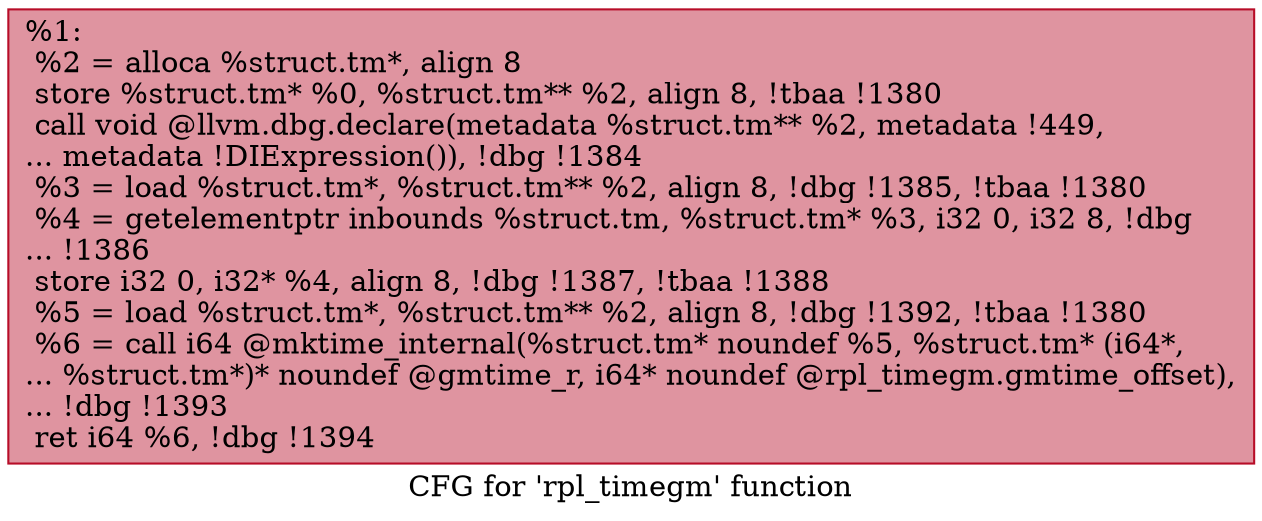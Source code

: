 digraph "CFG for 'rpl_timegm' function" {
	label="CFG for 'rpl_timegm' function";

	Node0x179c0b0 [shape=record,color="#b70d28ff", style=filled, fillcolor="#b70d2870",label="{%1:\l  %2 = alloca %struct.tm*, align 8\l  store %struct.tm* %0, %struct.tm** %2, align 8, !tbaa !1380\l  call void @llvm.dbg.declare(metadata %struct.tm** %2, metadata !449,\l... metadata !DIExpression()), !dbg !1384\l  %3 = load %struct.tm*, %struct.tm** %2, align 8, !dbg !1385, !tbaa !1380\l  %4 = getelementptr inbounds %struct.tm, %struct.tm* %3, i32 0, i32 8, !dbg\l... !1386\l  store i32 0, i32* %4, align 8, !dbg !1387, !tbaa !1388\l  %5 = load %struct.tm*, %struct.tm** %2, align 8, !dbg !1392, !tbaa !1380\l  %6 = call i64 @mktime_internal(%struct.tm* noundef %5, %struct.tm* (i64*,\l... %struct.tm*)* noundef @gmtime_r, i64* noundef @rpl_timegm.gmtime_offset),\l... !dbg !1393\l  ret i64 %6, !dbg !1394\l}"];
}
